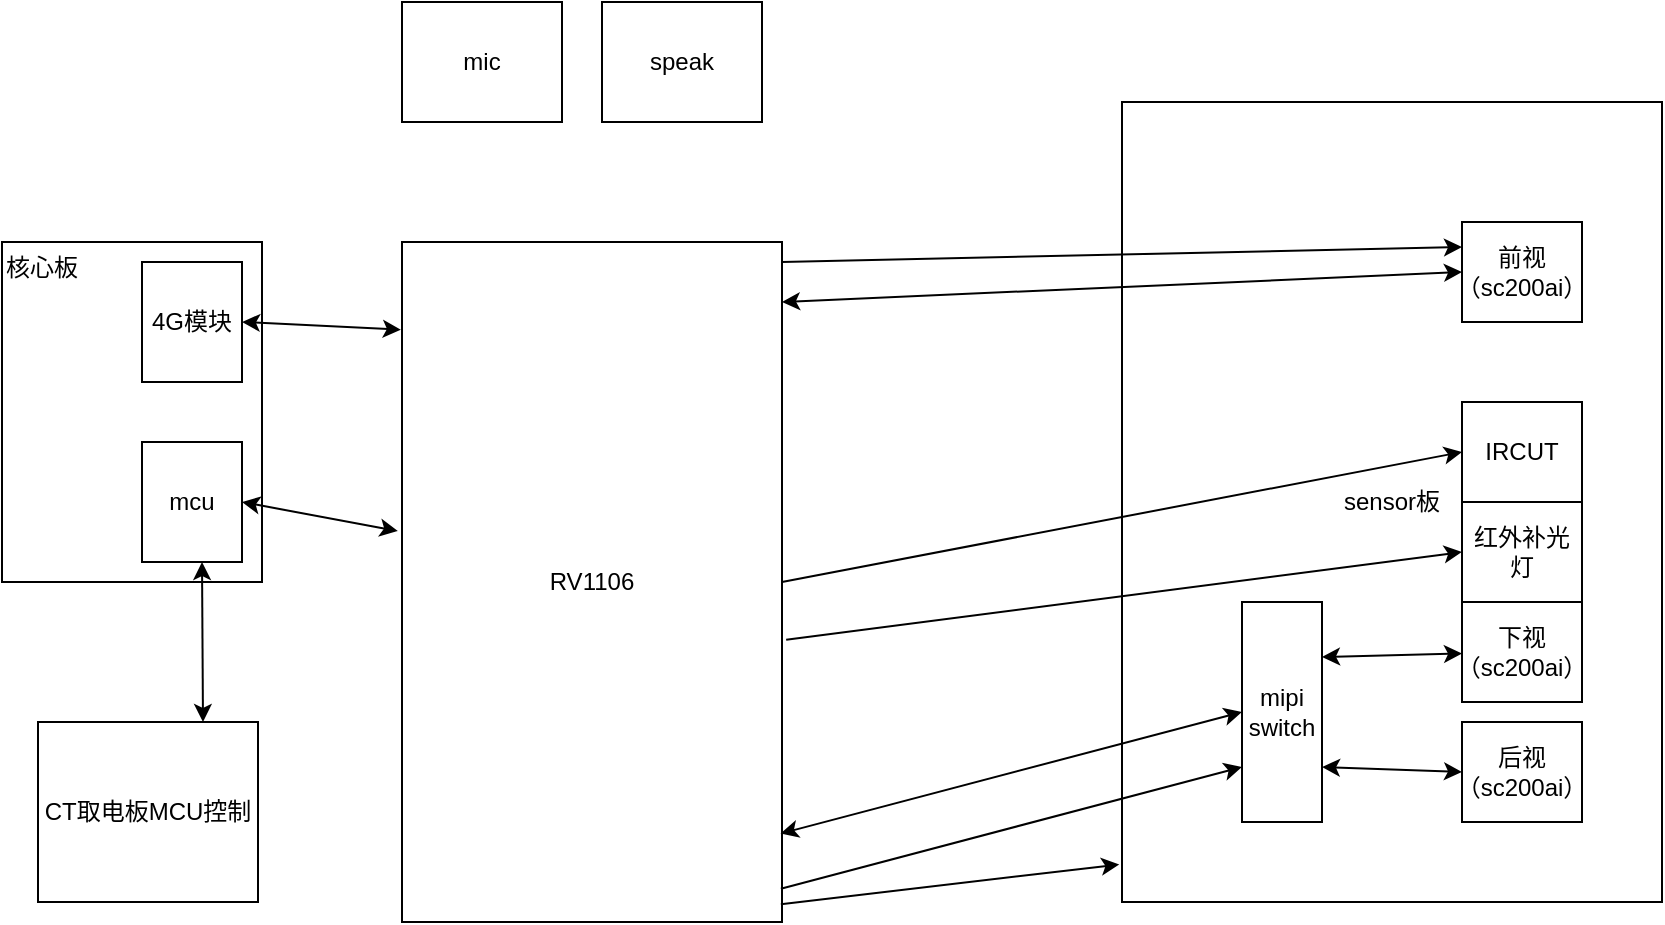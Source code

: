 <mxfile version="26.2.12">
  <diagram name="第 1 页" id="JtDYMbEKJYv2PruXJ-ki">
    <mxGraphModel dx="1420" dy="752" grid="1" gridSize="10" guides="1" tooltips="1" connect="1" arrows="1" fold="1" page="1" pageScale="1" pageWidth="827" pageHeight="1169" math="0" shadow="0">
      <root>
        <mxCell id="0" />
        <mxCell id="1" parent="0" />
        <mxCell id="FWjyikGKuGbgLXf5Dup_-12" value="sensor板" style="rounded=0;whiteSpace=wrap;html=1;" vertex="1" parent="1">
          <mxGeometry x="800" y="110" width="270" height="400" as="geometry" />
        </mxCell>
        <mxCell id="FWjyikGKuGbgLXf5Dup_-1" value="RV1106" style="rounded=0;whiteSpace=wrap;html=1;" vertex="1" parent="1">
          <mxGeometry x="440" y="180" width="190" height="340" as="geometry" />
        </mxCell>
        <mxCell id="FWjyikGKuGbgLXf5Dup_-3" value="核心板&lt;div&gt;&lt;br&gt;&lt;/div&gt;&lt;div&gt;&lt;br&gt;&lt;/div&gt;&lt;div&gt;&lt;br&gt;&lt;/div&gt;&lt;div&gt;&lt;br&gt;&lt;/div&gt;&lt;div&gt;&lt;br&gt;&lt;/div&gt;&lt;div&gt;&lt;br&gt;&lt;/div&gt;&lt;div&gt;&lt;br&gt;&lt;/div&gt;&lt;div&gt;&lt;br&gt;&lt;/div&gt;&lt;div&gt;&lt;br&gt;&lt;/div&gt;&lt;div&gt;&lt;br&gt;&lt;/div&gt;" style="rounded=0;whiteSpace=wrap;html=1;align=left;" vertex="1" parent="1">
          <mxGeometry x="240" y="180" width="130" height="170" as="geometry" />
        </mxCell>
        <mxCell id="FWjyikGKuGbgLXf5Dup_-2" value="mcu" style="rounded=0;whiteSpace=wrap;html=1;" vertex="1" parent="1">
          <mxGeometry x="310" y="280" width="50" height="60" as="geometry" />
        </mxCell>
        <mxCell id="FWjyikGKuGbgLXf5Dup_-4" value="4G模块" style="rounded=0;whiteSpace=wrap;html=1;" vertex="1" parent="1">
          <mxGeometry x="310" y="190" width="50" height="60" as="geometry" />
        </mxCell>
        <mxCell id="FWjyikGKuGbgLXf5Dup_-5" value="CT取电板MCU控制" style="rounded=0;whiteSpace=wrap;html=1;" vertex="1" parent="1">
          <mxGeometry x="258" y="420" width="110" height="90" as="geometry" />
        </mxCell>
        <mxCell id="FWjyikGKuGbgLXf5Dup_-7" value="" style="endArrow=classic;startArrow=classic;html=1;rounded=0;exitX=0.75;exitY=0;exitDx=0;exitDy=0;" edge="1" parent="1" source="FWjyikGKuGbgLXf5Dup_-5">
          <mxGeometry width="50" height="50" relative="1" as="geometry">
            <mxPoint x="290" y="390" as="sourcePoint" />
            <mxPoint x="340" y="340" as="targetPoint" />
          </mxGeometry>
        </mxCell>
        <mxCell id="FWjyikGKuGbgLXf5Dup_-9" value="前视（sc200ai）" style="rounded=0;whiteSpace=wrap;html=1;" vertex="1" parent="1">
          <mxGeometry x="970" y="170" width="60" height="50" as="geometry" />
        </mxCell>
        <mxCell id="FWjyikGKuGbgLXf5Dup_-10" value="下视（sc200ai）" style="rounded=0;whiteSpace=wrap;html=1;" vertex="1" parent="1">
          <mxGeometry x="970" y="360" width="60" height="50" as="geometry" />
        </mxCell>
        <mxCell id="FWjyikGKuGbgLXf5Dup_-11" value="后视（sc200ai）" style="rounded=0;whiteSpace=wrap;html=1;" vertex="1" parent="1">
          <mxGeometry x="970" y="420" width="60" height="50" as="geometry" />
        </mxCell>
        <mxCell id="FWjyikGKuGbgLXf5Dup_-13" value="mipi switch" style="rounded=0;whiteSpace=wrap;html=1;" vertex="1" parent="1">
          <mxGeometry x="860" y="360" width="40" height="110" as="geometry" />
        </mxCell>
        <mxCell id="FWjyikGKuGbgLXf5Dup_-14" value="" style="endArrow=classic;startArrow=classic;html=1;rounded=0;entryX=0;entryY=0.5;entryDx=0;entryDy=0;" edge="1" parent="1" target="FWjyikGKuGbgLXf5Dup_-9">
          <mxGeometry width="50" height="50" relative="1" as="geometry">
            <mxPoint x="630" y="210" as="sourcePoint" />
            <mxPoint x="680" y="160" as="targetPoint" />
          </mxGeometry>
        </mxCell>
        <mxCell id="FWjyikGKuGbgLXf5Dup_-15" value="" style="endArrow=classic;startArrow=classic;html=1;rounded=0;exitX=1;exitY=0.25;exitDx=0;exitDy=0;" edge="1" parent="1" source="FWjyikGKuGbgLXf5Dup_-13" target="FWjyikGKuGbgLXf5Dup_-10">
          <mxGeometry width="50" height="50" relative="1" as="geometry">
            <mxPoint x="870" y="430" as="sourcePoint" />
            <mxPoint x="920" y="380" as="targetPoint" />
          </mxGeometry>
        </mxCell>
        <mxCell id="FWjyikGKuGbgLXf5Dup_-18" value="" style="endArrow=classic;startArrow=classic;html=1;rounded=0;exitX=1;exitY=0.75;exitDx=0;exitDy=0;entryX=0;entryY=0.5;entryDx=0;entryDy=0;" edge="1" parent="1" source="FWjyikGKuGbgLXf5Dup_-13" target="FWjyikGKuGbgLXf5Dup_-11">
          <mxGeometry width="50" height="50" relative="1" as="geometry">
            <mxPoint x="910" y="398" as="sourcePoint" />
            <mxPoint x="930" y="390" as="targetPoint" />
          </mxGeometry>
        </mxCell>
        <mxCell id="FWjyikGKuGbgLXf5Dup_-20" value="红外补光灯" style="rounded=0;whiteSpace=wrap;html=1;" vertex="1" parent="1">
          <mxGeometry x="970" y="310" width="60" height="50" as="geometry" />
        </mxCell>
        <mxCell id="FWjyikGKuGbgLXf5Dup_-21" value="IRCUT" style="rounded=0;whiteSpace=wrap;html=1;" vertex="1" parent="1">
          <mxGeometry x="970" y="260" width="60" height="50" as="geometry" />
        </mxCell>
        <mxCell id="FWjyikGKuGbgLXf5Dup_-22" value="" style="endArrow=classic;html=1;rounded=0;exitX=1.011;exitY=0.585;exitDx=0;exitDy=0;entryX=0;entryY=0.5;entryDx=0;entryDy=0;exitPerimeter=0;" edge="1" parent="1" source="FWjyikGKuGbgLXf5Dup_-1" target="FWjyikGKuGbgLXf5Dup_-20">
          <mxGeometry width="50" height="50" relative="1" as="geometry">
            <mxPoint x="800" y="380" as="sourcePoint" />
            <mxPoint x="850" y="330" as="targetPoint" />
          </mxGeometry>
        </mxCell>
        <mxCell id="FWjyikGKuGbgLXf5Dup_-23" value="" style="endArrow=classic;html=1;rounded=0;exitX=1;exitY=0.5;exitDx=0;exitDy=0;entryX=0;entryY=0.5;entryDx=0;entryDy=0;" edge="1" parent="1" source="FWjyikGKuGbgLXf5Dup_-1" target="FWjyikGKuGbgLXf5Dup_-21">
          <mxGeometry width="50" height="50" relative="1" as="geometry">
            <mxPoint x="730" y="370" as="sourcePoint" />
            <mxPoint x="780" y="320" as="targetPoint" />
          </mxGeometry>
        </mxCell>
        <mxCell id="FWjyikGKuGbgLXf5Dup_-24" value="" style="endArrow=classic;startArrow=classic;html=1;rounded=0;exitX=0.996;exitY=0.87;exitDx=0;exitDy=0;exitPerimeter=0;entryX=0;entryY=0.5;entryDx=0;entryDy=0;" edge="1" parent="1" source="FWjyikGKuGbgLXf5Dup_-1" target="FWjyikGKuGbgLXf5Dup_-13">
          <mxGeometry width="50" height="50" relative="1" as="geometry">
            <mxPoint x="740" y="420" as="sourcePoint" />
            <mxPoint x="790" y="370" as="targetPoint" />
          </mxGeometry>
        </mxCell>
        <mxCell id="FWjyikGKuGbgLXf5Dup_-25" value="" style="endArrow=classic;html=1;rounded=0;entryX=0;entryY=0.75;entryDx=0;entryDy=0;exitX=0.997;exitY=0.951;exitDx=0;exitDy=0;exitPerimeter=0;" edge="1" parent="1" source="FWjyikGKuGbgLXf5Dup_-1" target="FWjyikGKuGbgLXf5Dup_-13">
          <mxGeometry width="50" height="50" relative="1" as="geometry">
            <mxPoint x="390" y="460" as="sourcePoint" />
            <mxPoint x="440" y="410" as="targetPoint" />
          </mxGeometry>
        </mxCell>
        <mxCell id="FWjyikGKuGbgLXf5Dup_-26" value="" style="endArrow=classic;html=1;rounded=0;entryX=0;entryY=0.25;entryDx=0;entryDy=0;" edge="1" parent="1" target="FWjyikGKuGbgLXf5Dup_-9">
          <mxGeometry width="50" height="50" relative="1" as="geometry">
            <mxPoint x="630" y="190" as="sourcePoint" />
            <mxPoint x="680" y="140" as="targetPoint" />
          </mxGeometry>
        </mxCell>
        <mxCell id="FWjyikGKuGbgLXf5Dup_-27" value="" style="endArrow=classic;html=1;rounded=0;entryX=-0.005;entryY=0.953;entryDx=0;entryDy=0;entryPerimeter=0;exitX=0.997;exitY=0.974;exitDx=0;exitDy=0;exitPerimeter=0;" edge="1" parent="1" source="FWjyikGKuGbgLXf5Dup_-1" target="FWjyikGKuGbgLXf5Dup_-12">
          <mxGeometry width="50" height="50" relative="1" as="geometry">
            <mxPoint x="570" y="440" as="sourcePoint" />
            <mxPoint x="620" y="390" as="targetPoint" />
          </mxGeometry>
        </mxCell>
        <mxCell id="FWjyikGKuGbgLXf5Dup_-30" value="" style="endArrow=classic;startArrow=classic;html=1;rounded=0;entryX=-0.003;entryY=0.129;entryDx=0;entryDy=0;entryPerimeter=0;" edge="1" parent="1" target="FWjyikGKuGbgLXf5Dup_-1">
          <mxGeometry width="50" height="50" relative="1" as="geometry">
            <mxPoint x="360" y="220" as="sourcePoint" />
            <mxPoint x="410" y="170" as="targetPoint" />
          </mxGeometry>
        </mxCell>
        <mxCell id="FWjyikGKuGbgLXf5Dup_-31" value="" style="endArrow=classic;startArrow=classic;html=1;rounded=0;exitX=1;exitY=0.5;exitDx=0;exitDy=0;entryX=-0.011;entryY=0.425;entryDx=0;entryDy=0;entryPerimeter=0;" edge="1" parent="1" source="FWjyikGKuGbgLXf5Dup_-2" target="FWjyikGKuGbgLXf5Dup_-1">
          <mxGeometry width="50" height="50" relative="1" as="geometry">
            <mxPoint x="440" y="420" as="sourcePoint" />
            <mxPoint x="490" y="370" as="targetPoint" />
          </mxGeometry>
        </mxCell>
        <mxCell id="FWjyikGKuGbgLXf5Dup_-32" value="mic" style="rounded=0;whiteSpace=wrap;html=1;" vertex="1" parent="1">
          <mxGeometry x="440" y="60" width="80" height="60" as="geometry" />
        </mxCell>
        <mxCell id="FWjyikGKuGbgLXf5Dup_-33" value="speak" style="rounded=0;whiteSpace=wrap;html=1;" vertex="1" parent="1">
          <mxGeometry x="540" y="60" width="80" height="60" as="geometry" />
        </mxCell>
      </root>
    </mxGraphModel>
  </diagram>
</mxfile>
